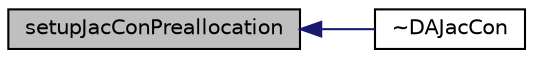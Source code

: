 digraph "setupJacConPreallocation"
{
  bgcolor="transparent";
  edge [fontname="Helvetica",fontsize="10",labelfontname="Helvetica",labelfontsize="10"];
  node [fontname="Helvetica",fontsize="10",shape=record];
  rankdir="LR";
  Node261 [label="setupJacConPreallocation",height=0.2,width=0.4,color="black", fillcolor="grey75", style="filled", fontcolor="black"];
  Node261 -> Node262 [dir="back",color="midnightblue",fontsize="10",style="solid",fontname="Helvetica"];
  Node262 [label="~DAJacCon",height=0.2,width=0.4,color="black",URL="$classFoam_1_1DAJacCon.html#aa8de176523634308a67e1e7eaa4e4dbf"];
}
